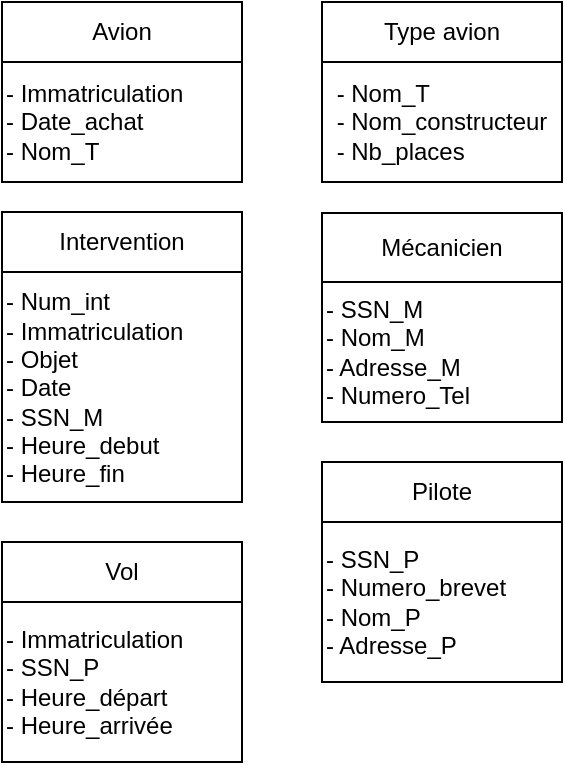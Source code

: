 <mxfile version="17.2.1" type="github">
  <diagram id="g9ijyWYw9M_Xq7lQamkd" name="Page-1">
    <mxGraphModel dx="292" dy="534" grid="1" gridSize="10" guides="1" tooltips="1" connect="1" arrows="1" fold="1" page="1" pageScale="1" pageWidth="827" pageHeight="1169" math="0" shadow="0">
      <root>
        <mxCell id="0" />
        <mxCell id="1" parent="0" />
        <mxCell id="JJhuaBoyiTNXanQFfjCV-1" value="Avion" style="rounded=0;whiteSpace=wrap;html=1;" parent="1" vertex="1">
          <mxGeometry x="60" y="450" width="120" height="30" as="geometry" />
        </mxCell>
        <mxCell id="JJhuaBoyiTNXanQFfjCV-2" value="&lt;div align=&quot;left&quot;&gt;- Immatriculation&lt;/div&gt;&lt;div align=&quot;left&quot;&gt;- Date_achat&lt;/div&gt;&lt;div align=&quot;left&quot;&gt;- Nom_T&lt;br&gt;&lt;/div&gt;" style="rounded=0;whiteSpace=wrap;html=1;align=left;" parent="1" vertex="1">
          <mxGeometry x="60" y="480" width="120" height="60" as="geometry" />
        </mxCell>
        <mxCell id="JJhuaBoyiTNXanQFfjCV-3" value="Intervention" style="rounded=0;whiteSpace=wrap;html=1;" parent="1" vertex="1">
          <mxGeometry x="60" y="555" width="120" height="30" as="geometry" />
        </mxCell>
        <mxCell id="JJhuaBoyiTNXanQFfjCV-4" value="&lt;div&gt;- Num_int&lt;/div&gt;&lt;div&gt;- Immatriculation&lt;/div&gt;&lt;div&gt;- Objet&lt;/div&gt;&lt;div&gt;- Date&lt;/div&gt;&lt;div&gt;- SSN_M&lt;/div&gt;&lt;div&gt;- Heure_debut&lt;/div&gt;&lt;div&gt;- Heure_fin&lt;br&gt;&lt;/div&gt;" style="rounded=0;whiteSpace=wrap;html=1;align=left;" parent="1" vertex="1">
          <mxGeometry x="60" y="585" width="120" height="115" as="geometry" />
        </mxCell>
        <mxCell id="JJhuaBoyiTNXanQFfjCV-5" value="Type avion" style="rounded=0;whiteSpace=wrap;html=1;" parent="1" vertex="1">
          <mxGeometry x="220" y="450" width="120" height="30" as="geometry" />
        </mxCell>
        <mxCell id="JJhuaBoyiTNXanQFfjCV-6" value="&lt;div align=&quot;left&quot;&gt;- Nom_T&lt;/div&gt;&lt;div align=&quot;left&quot;&gt;- Nom_constructeur&lt;/div&gt;&lt;div align=&quot;left&quot;&gt;- Nb_places&lt;br&gt;&lt;/div&gt;" style="rounded=0;whiteSpace=wrap;html=1;" parent="1" vertex="1">
          <mxGeometry x="220" y="480" width="120" height="60" as="geometry" />
        </mxCell>
        <mxCell id="qiZnfcJw_Cnm3kZu3M0U-1" value="Mécanicien" style="rounded=0;whiteSpace=wrap;html=1;" vertex="1" parent="1">
          <mxGeometry x="220" y="555.5" width="120" height="34.5" as="geometry" />
        </mxCell>
        <mxCell id="qiZnfcJw_Cnm3kZu3M0U-2" value="&lt;div align=&quot;left&quot;&gt;- SSN_M&lt;/div&gt;&lt;div align=&quot;left&quot;&gt;- Nom_M&lt;/div&gt;&lt;div align=&quot;left&quot;&gt;- Adresse_M&lt;/div&gt;&lt;div align=&quot;left&quot;&gt;- Numero_Tel&lt;br&gt;&lt;/div&gt;" style="rounded=0;whiteSpace=wrap;html=1;align=left;" vertex="1" parent="1">
          <mxGeometry x="220" y="590" width="120" height="70" as="geometry" />
        </mxCell>
        <mxCell id="qiZnfcJw_Cnm3kZu3M0U-3" value="Pilote" style="rounded=0;whiteSpace=wrap;html=1;" vertex="1" parent="1">
          <mxGeometry x="220" y="680" width="120" height="30" as="geometry" />
        </mxCell>
        <mxCell id="qiZnfcJw_Cnm3kZu3M0U-4" value="&lt;div align=&quot;left&quot;&gt;- SSN_P&lt;/div&gt;&lt;div align=&quot;left&quot;&gt;- Numero_brevet&lt;/div&gt;&lt;div align=&quot;left&quot;&gt;- Nom_P&lt;/div&gt;&lt;div align=&quot;left&quot;&gt;- Adresse_P&lt;/div&gt;" style="rounded=0;whiteSpace=wrap;html=1;align=left;" vertex="1" parent="1">
          <mxGeometry x="220" y="710" width="120" height="80" as="geometry" />
        </mxCell>
        <mxCell id="qiZnfcJw_Cnm3kZu3M0U-5" value="Vol" style="rounded=0;whiteSpace=wrap;html=1;" vertex="1" parent="1">
          <mxGeometry x="60" y="720" width="120" height="30" as="geometry" />
        </mxCell>
        <mxCell id="qiZnfcJw_Cnm3kZu3M0U-6" value="&lt;div align=&quot;left&quot;&gt;- Immatriculation&lt;/div&gt;&lt;div align=&quot;left&quot;&gt;- SSN_P&lt;/div&gt;&lt;div align=&quot;left&quot;&gt;- Heure_départ&lt;/div&gt;&lt;div align=&quot;left&quot;&gt;- Heure_arrivée&lt;br&gt;&lt;/div&gt;" style="rounded=0;whiteSpace=wrap;html=1;align=left;" vertex="1" parent="1">
          <mxGeometry x="60" y="750" width="120" height="80" as="geometry" />
        </mxCell>
      </root>
    </mxGraphModel>
  </diagram>
</mxfile>
